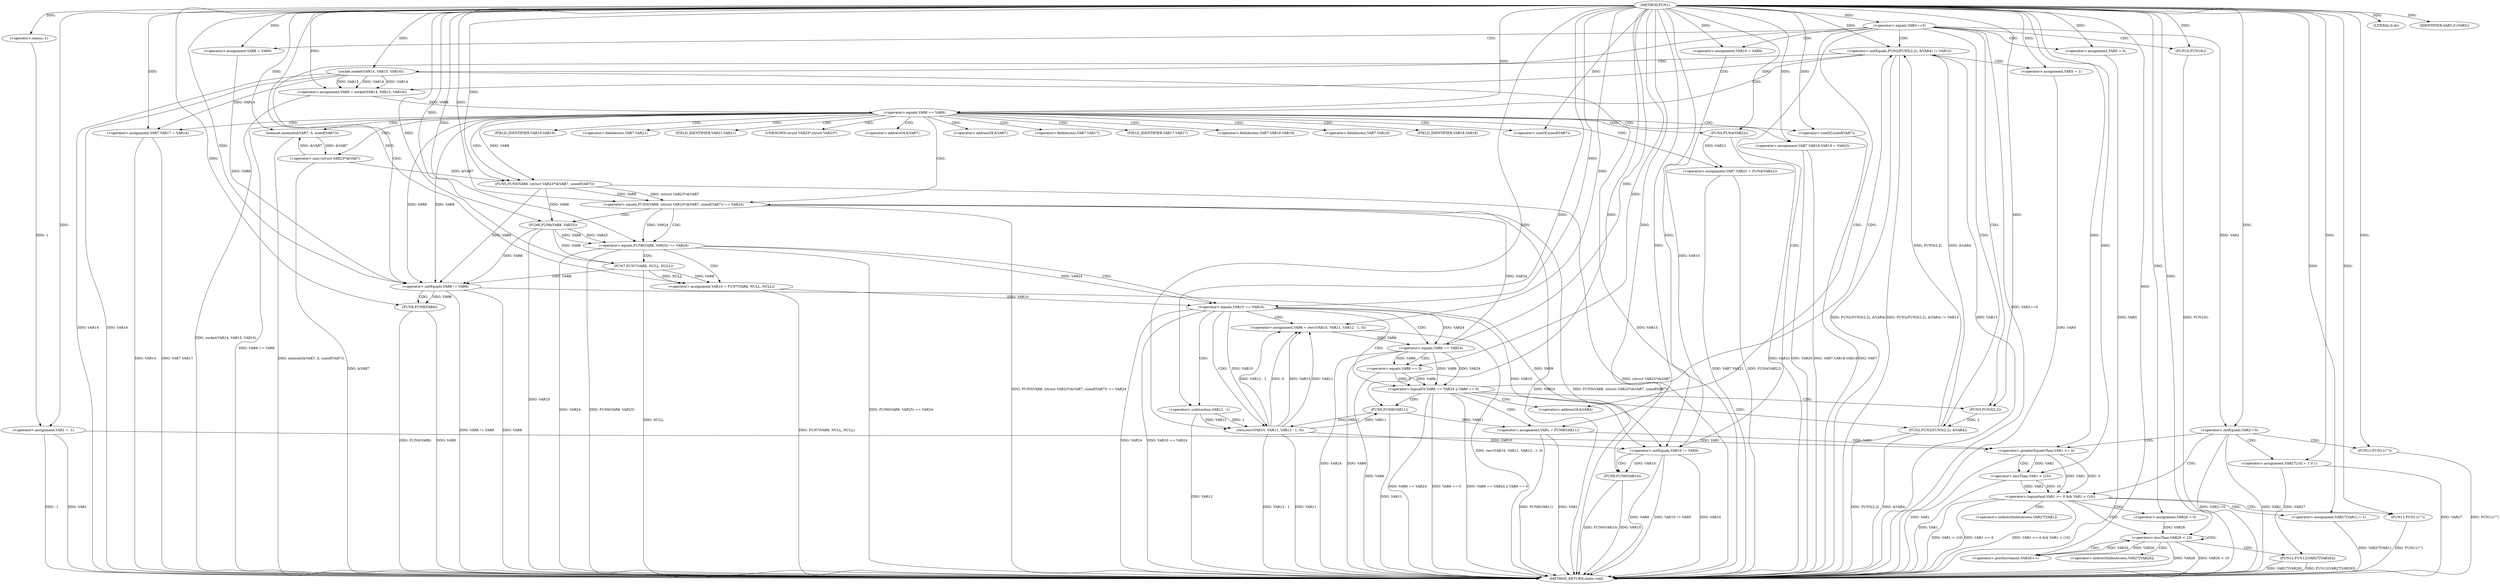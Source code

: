 digraph FUN1 {  
"1000100" [label = "(METHOD,FUN1)" ]
"1000302" [label = "(METHOD_RETURN,static void)" ]
"1000103" [label = "(<operator>.assignment,VAR1 = -1)" ]
"1000105" [label = "(<operator>.minus,-1)" ]
"1000108" [label = "(<operator>.equals,VAR2==5)" ]
"1000115" [label = "(<operator>.assignment,VAR5 = 0)" ]
"1000121" [label = "(<operator>.assignment,VAR8 = VAR9)" ]
"1000125" [label = "(<operator>.assignment,VAR10 = VAR9)" ]
"1000132" [label = "(<operator>.notEquals,FUN2(FUN3(2,2), &VAR4) != VAR13)" ]
"1000133" [label = "(FUN2,FUN2(FUN3(2,2), &VAR4))" ]
"1000134" [label = "(FUN3,FUN3(2,2))" ]
"1000142" [label = "(<operator>.assignment,VAR5 = 1)" ]
"1000145" [label = "(<operator>.assignment,VAR8 = socket(VAR14, VAR15, VAR16))" ]
"1000147" [label = "(socket,socket(VAR14, VAR15, VAR16))" ]
"1000152" [label = "(<operator>.equals,VAR8 == VAR9)" ]
"1000157" [label = "(memset,memset(&VAR7, 0, sizeof(VAR7)))" ]
"1000161" [label = "(<operator>.sizeOf,sizeof(VAR7))" ]
"1000163" [label = "(<operator>.assignment,VAR7.VAR17 = VAR14)" ]
"1000168" [label = "(<operator>.assignment,VAR7.VAR18.VAR19 = VAR20)" ]
"1000175" [label = "(<operator>.assignment,VAR7.VAR21 = FUN4(VAR22))" ]
"1000179" [label = "(FUN4,FUN4(VAR22))" ]
"1000182" [label = "(<operator>.equals,FUN5(VAR8, (struct VAR23*)&VAR7, sizeof(VAR7)) == VAR24)" ]
"1000183" [label = "(FUN5,FUN5(VAR8, (struct VAR23*)&VAR7, sizeof(VAR7)))" ]
"1000185" [label = "(<operator>.cast,(struct VAR23*)&VAR7)" ]
"1000189" [label = "(<operator>.sizeOf,sizeof(VAR7))" ]
"1000195" [label = "(<operator>.equals,FUN6(VAR8, VAR25) == VAR24)" ]
"1000196" [label = "(FUN6,FUN6(VAR8, VAR25))" ]
"1000202" [label = "(<operator>.assignment,VAR10 = FUN7(VAR8, NULL, NULL))" ]
"1000204" [label = "(FUN7,FUN7(VAR8, NULL, NULL))" ]
"1000209" [label = "(<operator>.equals,VAR10 == VAR24)" ]
"1000214" [label = "(<operator>.assignment,VAR6 = recv(VAR10, VAR11, VAR12 - 1, 0))" ]
"1000216" [label = "(recv,recv(VAR10, VAR11, VAR12 - 1, 0))" ]
"1000219" [label = "(<operator>.subtraction,VAR12 - 1)" ]
"1000224" [label = "(<operator>.logicalOr,VAR6 == VAR24 || VAR6 == 0)" ]
"1000225" [label = "(<operator>.equals,VAR6 == VAR24)" ]
"1000228" [label = "(<operator>.equals,VAR6 == 0)" ]
"1000233" [label = "(<operator>.assignment,VAR1 = FUN8(VAR11))" ]
"1000235" [label = "(FUN8,FUN8(VAR11))" ]
"1000237" [label = "(LITERAL,0,do)" ]
"1000239" [label = "(<operator>.notEquals,VAR8 != VAR9)" ]
"1000243" [label = "(FUN9,FUN9(VAR8))" ]
"1000246" [label = "(<operator>.notEquals,VAR10 != VAR9)" ]
"1000250" [label = "(FUN9,FUN9(VAR10))" ]
"1000253" [label = "(IDENTIFIER,VAR5,if (VAR5))" ]
"1000255" [label = "(FUN10,FUN10())" ]
"1000257" [label = "(<operator>.notEquals,VAR2!=5)" ]
"1000261" [label = "(FUN11,FUN11(\"\"))" ]
"1000268" [label = "(<operator>.assignment,VAR27[10] = { 0 })" ]
"1000271" [label = "(<operator>.logicalAnd,VAR1 >= 0 && VAR1 < (10))" ]
"1000272" [label = "(<operator>.greaterEqualsThan,VAR1 >= 0)" ]
"1000275" [label = "(<operator>.lessThan,VAR1 < (10))" ]
"1000279" [label = "(<operator>.assignment,VAR27[VAR1] = 1)" ]
"1000285" [label = "(<operator>.assignment,VAR26 = 0)" ]
"1000288" [label = "(<operator>.lessThan,VAR26 < 10)" ]
"1000291" [label = "(<operator>.postIncrement,VAR26++)" ]
"1000294" [label = "(FUN12,FUN12(VAR27[VAR26]))" ]
"1000300" [label = "(FUN11,FUN11(\"\"))" ]
"1000137" [label = "(<operator>.addressOf,&VAR4)" ]
"1000158" [label = "(<operator>.addressOf,&VAR7)" ]
"1000164" [label = "(<operator>.fieldAccess,VAR7.VAR17)" ]
"1000166" [label = "(FIELD_IDENTIFIER,VAR17,VAR17)" ]
"1000169" [label = "(<operator>.fieldAccess,VAR7.VAR18.VAR19)" ]
"1000170" [label = "(<operator>.fieldAccess,VAR7.VAR18)" ]
"1000172" [label = "(FIELD_IDENTIFIER,VAR18,VAR18)" ]
"1000173" [label = "(FIELD_IDENTIFIER,VAR19,VAR19)" ]
"1000176" [label = "(<operator>.fieldAccess,VAR7.VAR21)" ]
"1000178" [label = "(FIELD_IDENTIFIER,VAR21,VAR21)" ]
"1000186" [label = "(UNKNOWN,struct VAR23*,struct VAR23*)" ]
"1000187" [label = "(<operator>.addressOf,&VAR7)" ]
"1000280" [label = "(<operator>.indirectIndexAccess,VAR27[VAR1])" ]
"1000295" [label = "(<operator>.indirectIndexAccess,VAR27[VAR26])" ]
  "1000183" -> "1000302"  [ label = "DDG: (struct VAR23*)&VAR7"] 
  "1000204" -> "1000302"  [ label = "DDG: NULL"] 
  "1000209" -> "1000302"  [ label = "DDG: VAR24"] 
  "1000182" -> "1000302"  [ label = "DDG: FUN5(VAR8, (struct VAR23*)&VAR7, sizeof(VAR7)) == VAR24"] 
  "1000246" -> "1000302"  [ label = "DDG: VAR9"] 
  "1000163" -> "1000302"  [ label = "DDG: VAR7.VAR17"] 
  "1000185" -> "1000302"  [ label = "DDG: &VAR7"] 
  "1000224" -> "1000302"  [ label = "DDG: VAR6 == VAR24"] 
  "1000250" -> "1000302"  [ label = "DDG: VAR10"] 
  "1000225" -> "1000302"  [ label = "DDG: VAR24"] 
  "1000108" -> "1000302"  [ label = "DDG: VAR2==5"] 
  "1000209" -> "1000302"  [ label = "DDG: VAR10 == VAR24"] 
  "1000294" -> "1000302"  [ label = "DDG: FUN12(VAR27[VAR26])"] 
  "1000235" -> "1000302"  [ label = "DDG: VAR11"] 
  "1000239" -> "1000302"  [ label = "DDG: VAR8 != VAR9"] 
  "1000271" -> "1000302"  [ label = "DDG: VAR1 < (10)"] 
  "1000168" -> "1000302"  [ label = "DDG: VAR7.VAR18.VAR19"] 
  "1000233" -> "1000302"  [ label = "DDG: FUN8(VAR11)"] 
  "1000279" -> "1000302"  [ label = "DDG: VAR27[VAR1]"] 
  "1000189" -> "1000302"  [ label = "DDG: VAR7"] 
  "1000214" -> "1000302"  [ label = "DDG: recv(VAR10, VAR11, VAR12 - 1, 0)"] 
  "1000157" -> "1000302"  [ label = "DDG: memset(&VAR7, 0, sizeof(VAR7))"] 
  "1000175" -> "1000302"  [ label = "DDG: FUN4(VAR22)"] 
  "1000255" -> "1000302"  [ label = "DDG: FUN10()"] 
  "1000103" -> "1000302"  [ label = "DDG: VAR1"] 
  "1000103" -> "1000302"  [ label = "DDG: -1"] 
  "1000225" -> "1000302"  [ label = "DDG: VAR6"] 
  "1000216" -> "1000302"  [ label = "DDG: VAR12 - 1"] 
  "1000239" -> "1000302"  [ label = "DDG: VAR8"] 
  "1000224" -> "1000302"  [ label = "DDG: VAR6 == 0"] 
  "1000132" -> "1000302"  [ label = "DDG: FUN2(FUN3(2,2), &VAR4) != VAR13"] 
  "1000132" -> "1000302"  [ label = "DDG: VAR13"] 
  "1000268" -> "1000302"  [ label = "DDG: VAR27"] 
  "1000195" -> "1000302"  [ label = "DDG: FUN6(VAR8, VAR25) == VAR24"] 
  "1000152" -> "1000302"  [ label = "DDG: VAR8 == VAR9"] 
  "1000228" -> "1000302"  [ label = "DDG: VAR6"] 
  "1000163" -> "1000302"  [ label = "DDG: VAR14"] 
  "1000288" -> "1000302"  [ label = "DDG: VAR26"] 
  "1000133" -> "1000302"  [ label = "DDG: FUN3(2,2)"] 
  "1000182" -> "1000302"  [ label = "DDG: VAR24"] 
  "1000216" -> "1000302"  [ label = "DDG: VAR11"] 
  "1000179" -> "1000302"  [ label = "DDG: VAR22"] 
  "1000147" -> "1000302"  [ label = "DDG: VAR15"] 
  "1000257" -> "1000302"  [ label = "DDG: VAR2"] 
  "1000147" -> "1000302"  [ label = "DDG: VAR14"] 
  "1000175" -> "1000302"  [ label = "DDG: VAR7.VAR21"] 
  "1000275" -> "1000302"  [ label = "DDG: VAR1"] 
  "1000300" -> "1000302"  [ label = "DDG: FUN11(\"\")"] 
  "1000132" -> "1000302"  [ label = "DDG: FUN2(FUN3(2,2), &VAR4)"] 
  "1000294" -> "1000302"  [ label = "DDG: VAR27[VAR26]"] 
  "1000195" -> "1000302"  [ label = "DDG: VAR24"] 
  "1000272" -> "1000302"  [ label = "DDG: VAR1"] 
  "1000233" -> "1000302"  [ label = "DDG: VAR1"] 
  "1000142" -> "1000302"  [ label = "DDG: VAR5"] 
  "1000288" -> "1000302"  [ label = "DDG: VAR26 < 10"] 
  "1000219" -> "1000302"  [ label = "DDG: VAR12"] 
  "1000243" -> "1000302"  [ label = "DDG: VAR8"] 
  "1000147" -> "1000302"  [ label = "DDG: VAR16"] 
  "1000257" -> "1000302"  [ label = "DDG: VAR2!=5"] 
  "1000261" -> "1000302"  [ label = "DDG: FUN11(\"\")"] 
  "1000250" -> "1000302"  [ label = "DDG: FUN9(VAR10)"] 
  "1000271" -> "1000302"  [ label = "DDG: VAR1 >= 0"] 
  "1000195" -> "1000302"  [ label = "DDG: FUN6(VAR8, VAR25)"] 
  "1000246" -> "1000302"  [ label = "DDG: VAR10 != VAR9"] 
  "1000145" -> "1000302"  [ label = "DDG: socket(VAR14, VAR15, VAR16)"] 
  "1000271" -> "1000302"  [ label = "DDG: VAR1 >= 0 && VAR1 < (10)"] 
  "1000182" -> "1000302"  [ label = "DDG: FUN5(VAR8, (struct VAR23*)&VAR7, sizeof(VAR7))"] 
  "1000115" -> "1000302"  [ label = "DDG: VAR5"] 
  "1000168" -> "1000302"  [ label = "DDG: VAR20"] 
  "1000133" -> "1000302"  [ label = "DDG: &VAR4"] 
  "1000243" -> "1000302"  [ label = "DDG: FUN9(VAR8)"] 
  "1000246" -> "1000302"  [ label = "DDG: VAR10"] 
  "1000224" -> "1000302"  [ label = "DDG: VAR6 == VAR24 || VAR6 == 0"] 
  "1000202" -> "1000302"  [ label = "DDG: FUN7(VAR8, NULL, NULL)"] 
  "1000196" -> "1000302"  [ label = "DDG: VAR25"] 
  "1000105" -> "1000103"  [ label = "DDG: 1"] 
  "1000100" -> "1000103"  [ label = "DDG: "] 
  "1000100" -> "1000105"  [ label = "DDG: "] 
  "1000100" -> "1000108"  [ label = "DDG: "] 
  "1000100" -> "1000115"  [ label = "DDG: "] 
  "1000100" -> "1000121"  [ label = "DDG: "] 
  "1000100" -> "1000125"  [ label = "DDG: "] 
  "1000133" -> "1000132"  [ label = "DDG: FUN3(2,2)"] 
  "1000133" -> "1000132"  [ label = "DDG: &VAR4"] 
  "1000134" -> "1000133"  [ label = "DDG: 2"] 
  "1000100" -> "1000134"  [ label = "DDG: "] 
  "1000100" -> "1000132"  [ label = "DDG: "] 
  "1000100" -> "1000142"  [ label = "DDG: "] 
  "1000147" -> "1000145"  [ label = "DDG: VAR14"] 
  "1000147" -> "1000145"  [ label = "DDG: VAR15"] 
  "1000147" -> "1000145"  [ label = "DDG: VAR16"] 
  "1000100" -> "1000145"  [ label = "DDG: "] 
  "1000100" -> "1000147"  [ label = "DDG: "] 
  "1000145" -> "1000152"  [ label = "DDG: VAR8"] 
  "1000100" -> "1000152"  [ label = "DDG: "] 
  "1000185" -> "1000157"  [ label = "DDG: &VAR7"] 
  "1000100" -> "1000157"  [ label = "DDG: "] 
  "1000100" -> "1000161"  [ label = "DDG: "] 
  "1000147" -> "1000163"  [ label = "DDG: VAR14"] 
  "1000100" -> "1000163"  [ label = "DDG: "] 
  "1000100" -> "1000168"  [ label = "DDG: "] 
  "1000179" -> "1000175"  [ label = "DDG: VAR22"] 
  "1000100" -> "1000179"  [ label = "DDG: "] 
  "1000183" -> "1000182"  [ label = "DDG: VAR8"] 
  "1000183" -> "1000182"  [ label = "DDG: (struct VAR23*)&VAR7"] 
  "1000152" -> "1000183"  [ label = "DDG: VAR8"] 
  "1000100" -> "1000183"  [ label = "DDG: "] 
  "1000185" -> "1000183"  [ label = "DDG: &VAR7"] 
  "1000157" -> "1000185"  [ label = "DDG: &VAR7"] 
  "1000100" -> "1000189"  [ label = "DDG: "] 
  "1000225" -> "1000182"  [ label = "DDG: VAR24"] 
  "1000100" -> "1000182"  [ label = "DDG: "] 
  "1000196" -> "1000195"  [ label = "DDG: VAR8"] 
  "1000196" -> "1000195"  [ label = "DDG: VAR25"] 
  "1000183" -> "1000196"  [ label = "DDG: VAR8"] 
  "1000100" -> "1000196"  [ label = "DDG: "] 
  "1000182" -> "1000195"  [ label = "DDG: VAR24"] 
  "1000100" -> "1000195"  [ label = "DDG: "] 
  "1000204" -> "1000202"  [ label = "DDG: VAR8"] 
  "1000204" -> "1000202"  [ label = "DDG: NULL"] 
  "1000100" -> "1000202"  [ label = "DDG: "] 
  "1000196" -> "1000204"  [ label = "DDG: VAR8"] 
  "1000100" -> "1000204"  [ label = "DDG: "] 
  "1000202" -> "1000209"  [ label = "DDG: VAR10"] 
  "1000100" -> "1000209"  [ label = "DDG: "] 
  "1000195" -> "1000209"  [ label = "DDG: VAR24"] 
  "1000216" -> "1000214"  [ label = "DDG: VAR10"] 
  "1000216" -> "1000214"  [ label = "DDG: VAR11"] 
  "1000216" -> "1000214"  [ label = "DDG: VAR12 - 1"] 
  "1000216" -> "1000214"  [ label = "DDG: 0"] 
  "1000100" -> "1000214"  [ label = "DDG: "] 
  "1000209" -> "1000216"  [ label = "DDG: VAR10"] 
  "1000100" -> "1000216"  [ label = "DDG: "] 
  "1000235" -> "1000216"  [ label = "DDG: VAR11"] 
  "1000219" -> "1000216"  [ label = "DDG: VAR12"] 
  "1000219" -> "1000216"  [ label = "DDG: 1"] 
  "1000100" -> "1000219"  [ label = "DDG: "] 
  "1000225" -> "1000224"  [ label = "DDG: VAR6"] 
  "1000225" -> "1000224"  [ label = "DDG: VAR24"] 
  "1000214" -> "1000225"  [ label = "DDG: VAR6"] 
  "1000100" -> "1000225"  [ label = "DDG: "] 
  "1000209" -> "1000225"  [ label = "DDG: VAR24"] 
  "1000228" -> "1000224"  [ label = "DDG: VAR6"] 
  "1000228" -> "1000224"  [ label = "DDG: 0"] 
  "1000225" -> "1000228"  [ label = "DDG: VAR6"] 
  "1000100" -> "1000228"  [ label = "DDG: "] 
  "1000235" -> "1000233"  [ label = "DDG: VAR11"] 
  "1000100" -> "1000233"  [ label = "DDG: "] 
  "1000216" -> "1000235"  [ label = "DDG: VAR11"] 
  "1000100" -> "1000235"  [ label = "DDG: "] 
  "1000100" -> "1000237"  [ label = "DDG: "] 
  "1000183" -> "1000239"  [ label = "DDG: VAR8"] 
  "1000152" -> "1000239"  [ label = "DDG: VAR8"] 
  "1000196" -> "1000239"  [ label = "DDG: VAR8"] 
  "1000121" -> "1000239"  [ label = "DDG: VAR8"] 
  "1000204" -> "1000239"  [ label = "DDG: VAR8"] 
  "1000100" -> "1000239"  [ label = "DDG: "] 
  "1000152" -> "1000239"  [ label = "DDG: VAR9"] 
  "1000239" -> "1000243"  [ label = "DDG: VAR8"] 
  "1000100" -> "1000243"  [ label = "DDG: "] 
  "1000125" -> "1000246"  [ label = "DDG: VAR10"] 
  "1000209" -> "1000246"  [ label = "DDG: VAR10"] 
  "1000216" -> "1000246"  [ label = "DDG: VAR10"] 
  "1000100" -> "1000246"  [ label = "DDG: "] 
  "1000239" -> "1000246"  [ label = "DDG: VAR9"] 
  "1000246" -> "1000250"  [ label = "DDG: VAR10"] 
  "1000100" -> "1000250"  [ label = "DDG: "] 
  "1000100" -> "1000253"  [ label = "DDG: "] 
  "1000100" -> "1000255"  [ label = "DDG: "] 
  "1000108" -> "1000257"  [ label = "DDG: VAR2"] 
  "1000100" -> "1000257"  [ label = "DDG: "] 
  "1000100" -> "1000261"  [ label = "DDG: "] 
  "1000100" -> "1000268"  [ label = "DDG: "] 
  "1000272" -> "1000271"  [ label = "DDG: VAR1"] 
  "1000272" -> "1000271"  [ label = "DDG: 0"] 
  "1000103" -> "1000272"  [ label = "DDG: VAR1"] 
  "1000233" -> "1000272"  [ label = "DDG: VAR1"] 
  "1000100" -> "1000272"  [ label = "DDG: "] 
  "1000275" -> "1000271"  [ label = "DDG: VAR1"] 
  "1000275" -> "1000271"  [ label = "DDG: 10"] 
  "1000272" -> "1000275"  [ label = "DDG: VAR1"] 
  "1000100" -> "1000275"  [ label = "DDG: "] 
  "1000100" -> "1000279"  [ label = "DDG: "] 
  "1000100" -> "1000285"  [ label = "DDG: "] 
  "1000285" -> "1000288"  [ label = "DDG: VAR26"] 
  "1000291" -> "1000288"  [ label = "DDG: VAR26"] 
  "1000100" -> "1000288"  [ label = "DDG: "] 
  "1000288" -> "1000291"  [ label = "DDG: VAR26"] 
  "1000100" -> "1000291"  [ label = "DDG: "] 
  "1000268" -> "1000294"  [ label = "DDG: VAR27"] 
  "1000100" -> "1000300"  [ label = "DDG: "] 
  "1000108" -> "1000125"  [ label = "CDG: "] 
  "1000108" -> "1000133"  [ label = "CDG: "] 
  "1000108" -> "1000132"  [ label = "CDG: "] 
  "1000108" -> "1000239"  [ label = "CDG: "] 
  "1000108" -> "1000246"  [ label = "CDG: "] 
  "1000108" -> "1000121"  [ label = "CDG: "] 
  "1000108" -> "1000137"  [ label = "CDG: "] 
  "1000108" -> "1000115"  [ label = "CDG: "] 
  "1000108" -> "1000134"  [ label = "CDG: "] 
  "1000108" -> "1000255"  [ label = "CDG: "] 
  "1000132" -> "1000142"  [ label = "CDG: "] 
  "1000132" -> "1000145"  [ label = "CDG: "] 
  "1000132" -> "1000152"  [ label = "CDG: "] 
  "1000132" -> "1000147"  [ label = "CDG: "] 
  "1000152" -> "1000164"  [ label = "CDG: "] 
  "1000152" -> "1000161"  [ label = "CDG: "] 
  "1000152" -> "1000182"  [ label = "CDG: "] 
  "1000152" -> "1000166"  [ label = "CDG: "] 
  "1000152" -> "1000183"  [ label = "CDG: "] 
  "1000152" -> "1000157"  [ label = "CDG: "] 
  "1000152" -> "1000175"  [ label = "CDG: "] 
  "1000152" -> "1000179"  [ label = "CDG: "] 
  "1000152" -> "1000176"  [ label = "CDG: "] 
  "1000152" -> "1000187"  [ label = "CDG: "] 
  "1000152" -> "1000185"  [ label = "CDG: "] 
  "1000152" -> "1000186"  [ label = "CDG: "] 
  "1000152" -> "1000172"  [ label = "CDG: "] 
  "1000152" -> "1000189"  [ label = "CDG: "] 
  "1000152" -> "1000169"  [ label = "CDG: "] 
  "1000152" -> "1000163"  [ label = "CDG: "] 
  "1000152" -> "1000168"  [ label = "CDG: "] 
  "1000152" -> "1000178"  [ label = "CDG: "] 
  "1000152" -> "1000173"  [ label = "CDG: "] 
  "1000152" -> "1000158"  [ label = "CDG: "] 
  "1000152" -> "1000170"  [ label = "CDG: "] 
  "1000182" -> "1000195"  [ label = "CDG: "] 
  "1000182" -> "1000196"  [ label = "CDG: "] 
  "1000195" -> "1000204"  [ label = "CDG: "] 
  "1000195" -> "1000202"  [ label = "CDG: "] 
  "1000195" -> "1000209"  [ label = "CDG: "] 
  "1000209" -> "1000216"  [ label = "CDG: "] 
  "1000209" -> "1000219"  [ label = "CDG: "] 
  "1000209" -> "1000214"  [ label = "CDG: "] 
  "1000209" -> "1000224"  [ label = "CDG: "] 
  "1000209" -> "1000225"  [ label = "CDG: "] 
  "1000224" -> "1000233"  [ label = "CDG: "] 
  "1000224" -> "1000235"  [ label = "CDG: "] 
  "1000224" -> "1000133"  [ label = "CDG: "] 
  "1000224" -> "1000132"  [ label = "CDG: "] 
  "1000224" -> "1000137"  [ label = "CDG: "] 
  "1000224" -> "1000134"  [ label = "CDG: "] 
  "1000225" -> "1000228"  [ label = "CDG: "] 
  "1000239" -> "1000243"  [ label = "CDG: "] 
  "1000246" -> "1000250"  [ label = "CDG: "] 
  "1000257" -> "1000268"  [ label = "CDG: "] 
  "1000257" -> "1000261"  [ label = "CDG: "] 
  "1000257" -> "1000272"  [ label = "CDG: "] 
  "1000257" -> "1000271"  [ label = "CDG: "] 
  "1000271" -> "1000285"  [ label = "CDG: "] 
  "1000271" -> "1000300"  [ label = "CDG: "] 
  "1000271" -> "1000288"  [ label = "CDG: "] 
  "1000271" -> "1000279"  [ label = "CDG: "] 
  "1000271" -> "1000280"  [ label = "CDG: "] 
  "1000272" -> "1000275"  [ label = "CDG: "] 
  "1000288" -> "1000294"  [ label = "CDG: "] 
  "1000288" -> "1000291"  [ label = "CDG: "] 
  "1000288" -> "1000295"  [ label = "CDG: "] 
  "1000288" -> "1000288"  [ label = "CDG: "] 
}
